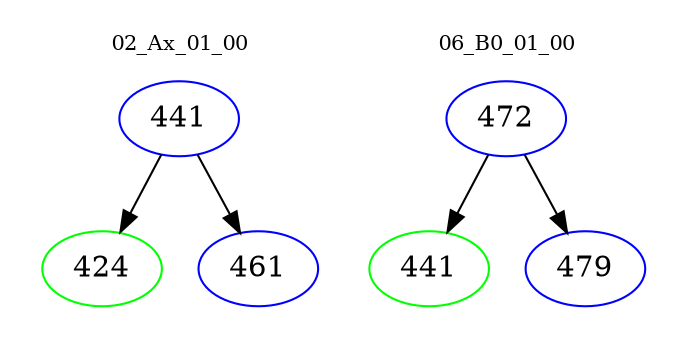 digraph{
subgraph cluster_0 {
color = white
label = "02_Ax_01_00";
fontsize=10;
T0_441 [label="441", color="blue"]
T0_441 -> T0_424 [color="black"]
T0_424 [label="424", color="green"]
T0_441 -> T0_461 [color="black"]
T0_461 [label="461", color="blue"]
}
subgraph cluster_1 {
color = white
label = "06_B0_01_00";
fontsize=10;
T1_472 [label="472", color="blue"]
T1_472 -> T1_441 [color="black"]
T1_441 [label="441", color="green"]
T1_472 -> T1_479 [color="black"]
T1_479 [label="479", color="blue"]
}
}
